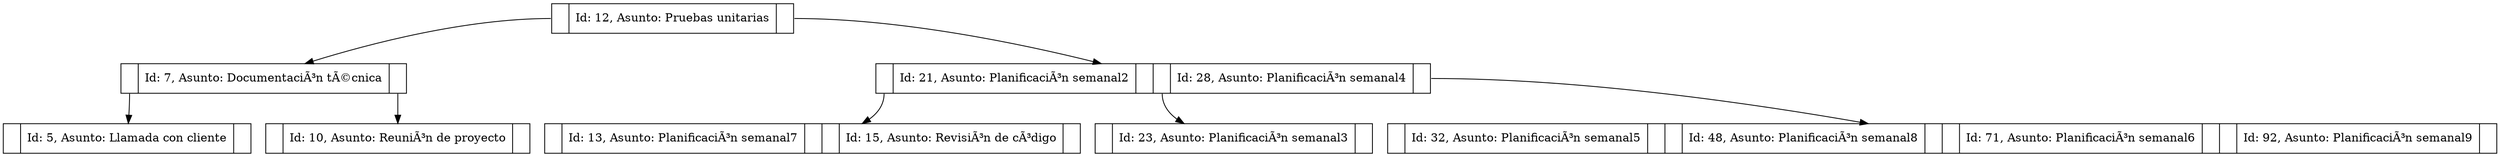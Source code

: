 digraph BTree {
    node [shape=record];
node0 [label="<f0> |Id: 12, Asunto: Pruebas unitarias|<f1>"];
node1 [label="<f0> |Id: 7, Asunto: DocumentaciÃ³n tÃ©cnica|<f1>"];
node2 [label="<f0> |Id: 5, Asunto: Llamada con cliente|<f1>"];
    node1:f0 -> node2;
node3 [label="<f0> |Id: 10, Asunto: ReuniÃ³n de proyecto|<f1>"];
    node1:f1 -> node3;
    node0:f0 -> node1;
node4 [label="<f0> |Id: 21, Asunto: PlanificaciÃ³n semanal2||<f1> |Id: 28, Asunto: PlanificaciÃ³n semanal4|<f2>"];
node5 [label="<f0> |Id: 13, Asunto: PlanificaciÃ³n semanal7||<f1> |Id: 15, Asunto: RevisiÃ³n de cÃ³digo|<f2>"];
    node4:f0 -> node5;
node6 [label="<f0> |Id: 23, Asunto: PlanificaciÃ³n semanal3|<f1>"];
    node4:f1 -> node6;
node7 [label="<f0> |Id: 32, Asunto: PlanificaciÃ³n semanal5||<f1> |Id: 48, Asunto: PlanificaciÃ³n semanal8||<f2> |Id: 71, Asunto: PlanificaciÃ³n semanal6||<f3> |Id: 92, Asunto: PlanificaciÃ³n semanal9|<f4>"];
    node4:f2 -> node7;
    node0:f1 -> node4;
}